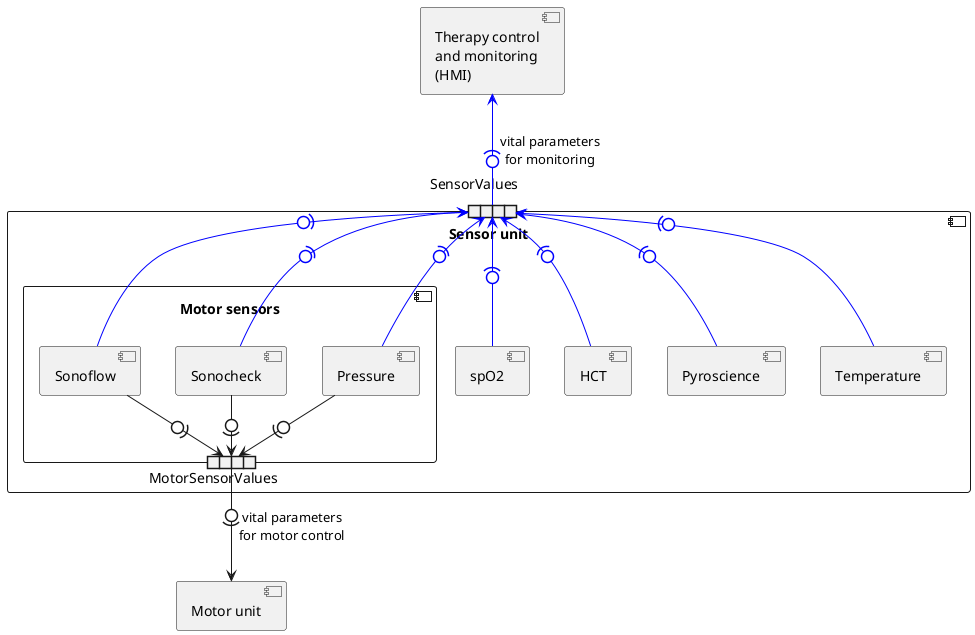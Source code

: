 ![](../rendered/SensorUnit.svg)
@startuml SensorUnit
  allow_mixing
  component "Sensor unit" as sensors {
    together {
      component "spO2" as spo2
      component "HCT" as hct
      component "Pyroscience" as pyroscience
      component "Temperature" as temperature
    }
    component "Motor sensors" as motorsensors {
      component "Sonoflow" as sonoflow
      component "Sonocheck" as sonocheck
      component "Pressure" as pressure
      state MotorSensorValues <<expansionOutput>>
    }
    state SensorValues <<expansionInput>>
  }

  component "Motor unit" as motorunit

  component "Therapy control\nand monitoring\n(HMI)" as hmi

  ' arrange components using hidden lines:
  sonoflow -[hidden]r- sonocheck
  sonocheck -[hidden]r- pressure
  spo2 -[hidden]r- hct
  hct -[hidden]r- pyroscience
  pyroscience -[hidden]r- temperature

  SensorValues -[#blue]u0)-> hmi: "vital parameters\nfor monitoring"
  MotorSensorValues -d0)-> motorunit: "vital parameters\nfor motor control"

  spo2 -[#blue]u0)-> SensorValues
  hct -[#blue]u0)-> SensorValues
  pyroscience -[#blue]u0)-> SensorValues
  temperature -[#blue]u0)-> SensorValues
  sonoflow -[#blue]u0)-> SensorValues
  sonocheck -[#blue]u0)-> SensorValues
  pressure -[#blue]u0)-> SensorValues
  sonoflow -d0)-> MotorSensorValues
  sonocheck -d0)-> MotorSensorValues
  pressure -d0)-> MotorSensorValues
@enduml
